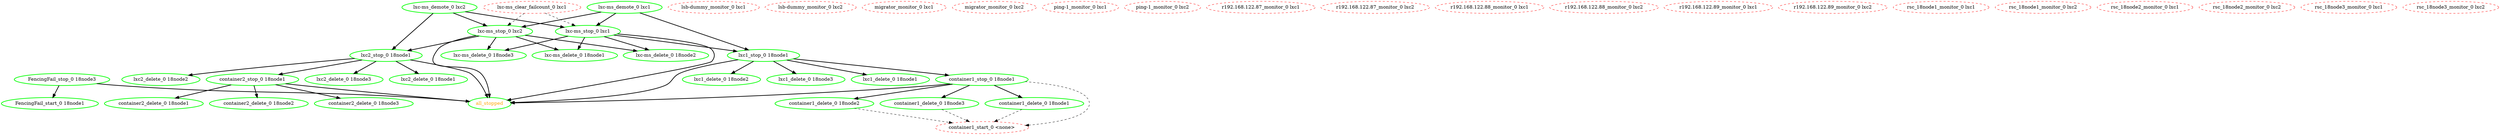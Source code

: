  digraph "g" {
"FencingFail_start_0 18node1" [ style=bold color="green" fontcolor="black"]
"FencingFail_stop_0 18node3" -> "FencingFail_start_0 18node1" [ style = bold]
"FencingFail_stop_0 18node3" -> "all_stopped" [ style = bold]
"FencingFail_stop_0 18node3" [ style=bold color="green" fontcolor="black"]
"all_stopped" [ style=bold color="green" fontcolor="orange"]
"container1_delete_0 18node1" -> "container1_start_0 <none>" [ style = dashed]
"container1_delete_0 18node1" [ style=bold color="green" fontcolor="black"]
"container1_delete_0 18node2" -> "container1_start_0 <none>" [ style = dashed]
"container1_delete_0 18node2" [ style=bold color="green" fontcolor="black"]
"container1_delete_0 18node3" -> "container1_start_0 <none>" [ style = dashed]
"container1_delete_0 18node3" [ style=bold color="green" fontcolor="black"]
"container1_start_0 <none>" [ style=dashed color="red" fontcolor="black"]
"container1_stop_0 18node1" -> "all_stopped" [ style = bold]
"container1_stop_0 18node1" -> "container1_delete_0 18node1" [ style = bold]
"container1_stop_0 18node1" -> "container1_delete_0 18node2" [ style = bold]
"container1_stop_0 18node1" -> "container1_delete_0 18node3" [ style = bold]
"container1_stop_0 18node1" -> "container1_start_0 <none>" [ style = dashed]
"container1_stop_0 18node1" [ style=bold color="green" fontcolor="black"]
"container2_delete_0 18node1" [ style=bold color="green" fontcolor="black"]
"container2_delete_0 18node2" [ style=bold color="green" fontcolor="black"]
"container2_delete_0 18node3" [ style=bold color="green" fontcolor="black"]
"container2_stop_0 18node1" -> "all_stopped" [ style = bold]
"container2_stop_0 18node1" -> "container2_delete_0 18node1" [ style = bold]
"container2_stop_0 18node1" -> "container2_delete_0 18node2" [ style = bold]
"container2_stop_0 18node1" -> "container2_delete_0 18node3" [ style = bold]
"container2_stop_0 18node1" [ style=bold color="green" fontcolor="black"]
"lsb-dummy_monitor_0 lxc1" [ style=dashed color="red" fontcolor="black"]
"lsb-dummy_monitor_0 lxc2" [ style=dashed color="red" fontcolor="black"]
"lxc-ms_clear_failcount_0 lxc1" -> "lxc-ms_stop_0 lxc1" [ style = dashed]
"lxc-ms_clear_failcount_0 lxc1" -> "lxc-ms_stop_0 lxc2" [ style = dashed]
"lxc-ms_clear_failcount_0 lxc1" [ style=dashed color="red" fontcolor="black"]
"lxc-ms_delete_0 18node1" [ style=bold color="green" fontcolor="black"]
"lxc-ms_delete_0 18node2" [ style=bold color="green" fontcolor="black"]
"lxc-ms_delete_0 18node3" [ style=bold color="green" fontcolor="black"]
"lxc-ms_demote_0 lxc1" -> "lxc-ms_stop_0 lxc1" [ style = bold]
"lxc-ms_demote_0 lxc1" -> "lxc-ms_stop_0 lxc2" [ style = bold]
"lxc-ms_demote_0 lxc1" -> "lxc1_stop_0 18node1" [ style = bold]
"lxc-ms_demote_0 lxc1" [ style=bold color="green" fontcolor="black"]
"lxc-ms_demote_0 lxc2" -> "lxc-ms_stop_0 lxc1" [ style = bold]
"lxc-ms_demote_0 lxc2" -> "lxc-ms_stop_0 lxc2" [ style = bold]
"lxc-ms_demote_0 lxc2" -> "lxc2_stop_0 18node1" [ style = bold]
"lxc-ms_demote_0 lxc2" [ style=bold color="green" fontcolor="black"]
"lxc-ms_stop_0 lxc1" -> "all_stopped" [ style = bold]
"lxc-ms_stop_0 lxc1" -> "lxc-ms_delete_0 18node1" [ style = bold]
"lxc-ms_stop_0 lxc1" -> "lxc-ms_delete_0 18node2" [ style = bold]
"lxc-ms_stop_0 lxc1" -> "lxc-ms_delete_0 18node3" [ style = bold]
"lxc-ms_stop_0 lxc1" -> "lxc1_stop_0 18node1" [ style = bold]
"lxc-ms_stop_0 lxc1" [ style=bold color="green" fontcolor="black"]
"lxc-ms_stop_0 lxc2" -> "all_stopped" [ style = bold]
"lxc-ms_stop_0 lxc2" -> "lxc-ms_delete_0 18node1" [ style = bold]
"lxc-ms_stop_0 lxc2" -> "lxc-ms_delete_0 18node2" [ style = bold]
"lxc-ms_stop_0 lxc2" -> "lxc-ms_delete_0 18node3" [ style = bold]
"lxc-ms_stop_0 lxc2" -> "lxc2_stop_0 18node1" [ style = bold]
"lxc-ms_stop_0 lxc2" [ style=bold color="green" fontcolor="black"]
"lxc1_delete_0 18node1" [ style=bold color="green" fontcolor="black"]
"lxc1_delete_0 18node2" [ style=bold color="green" fontcolor="black"]
"lxc1_delete_0 18node3" [ style=bold color="green" fontcolor="black"]
"lxc1_stop_0 18node1" -> "all_stopped" [ style = bold]
"lxc1_stop_0 18node1" -> "container1_stop_0 18node1" [ style = bold]
"lxc1_stop_0 18node1" -> "lxc1_delete_0 18node1" [ style = bold]
"lxc1_stop_0 18node1" -> "lxc1_delete_0 18node2" [ style = bold]
"lxc1_stop_0 18node1" -> "lxc1_delete_0 18node3" [ style = bold]
"lxc1_stop_0 18node1" [ style=bold color="green" fontcolor="black"]
"lxc2_delete_0 18node1" [ style=bold color="green" fontcolor="black"]
"lxc2_delete_0 18node2" [ style=bold color="green" fontcolor="black"]
"lxc2_delete_0 18node3" [ style=bold color="green" fontcolor="black"]
"lxc2_stop_0 18node1" -> "all_stopped" [ style = bold]
"lxc2_stop_0 18node1" -> "container2_stop_0 18node1" [ style = bold]
"lxc2_stop_0 18node1" -> "lxc2_delete_0 18node1" [ style = bold]
"lxc2_stop_0 18node1" -> "lxc2_delete_0 18node2" [ style = bold]
"lxc2_stop_0 18node1" -> "lxc2_delete_0 18node3" [ style = bold]
"lxc2_stop_0 18node1" [ style=bold color="green" fontcolor="black"]
"migrator_monitor_0 lxc1" [ style=dashed color="red" fontcolor="black"]
"migrator_monitor_0 lxc2" [ style=dashed color="red" fontcolor="black"]
"ping-1_monitor_0 lxc1" [ style=dashed color="red" fontcolor="black"]
"ping-1_monitor_0 lxc2" [ style=dashed color="red" fontcolor="black"]
"r192.168.122.87_monitor_0 lxc1" [ style=dashed color="red" fontcolor="black"]
"r192.168.122.87_monitor_0 lxc2" [ style=dashed color="red" fontcolor="black"]
"r192.168.122.88_monitor_0 lxc1" [ style=dashed color="red" fontcolor="black"]
"r192.168.122.88_monitor_0 lxc2" [ style=dashed color="red" fontcolor="black"]
"r192.168.122.89_monitor_0 lxc1" [ style=dashed color="red" fontcolor="black"]
"r192.168.122.89_monitor_0 lxc2" [ style=dashed color="red" fontcolor="black"]
"rsc_18node1_monitor_0 lxc1" [ style=dashed color="red" fontcolor="black"]
"rsc_18node1_monitor_0 lxc2" [ style=dashed color="red" fontcolor="black"]
"rsc_18node2_monitor_0 lxc1" [ style=dashed color="red" fontcolor="black"]
"rsc_18node2_monitor_0 lxc2" [ style=dashed color="red" fontcolor="black"]
"rsc_18node3_monitor_0 lxc1" [ style=dashed color="red" fontcolor="black"]
"rsc_18node3_monitor_0 lxc2" [ style=dashed color="red" fontcolor="black"]
}
